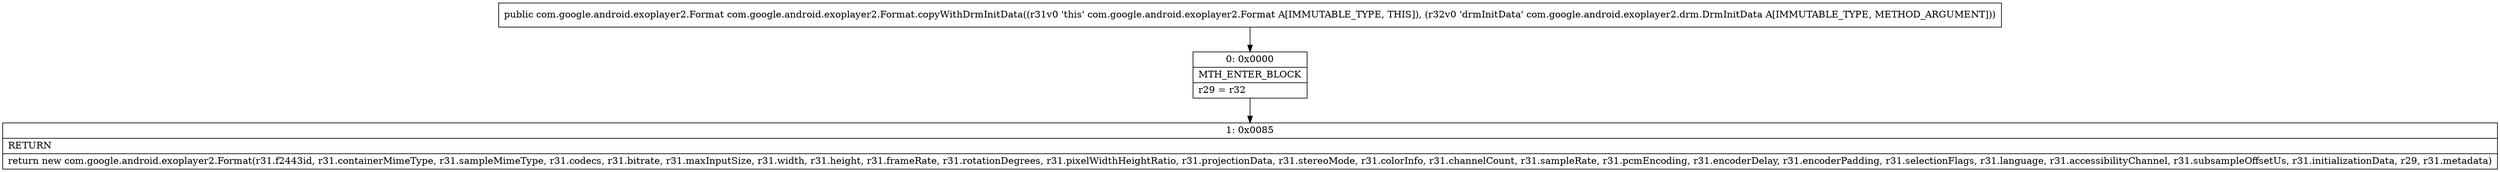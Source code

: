 digraph "CFG forcom.google.android.exoplayer2.Format.copyWithDrmInitData(Lcom\/google\/android\/exoplayer2\/drm\/DrmInitData;)Lcom\/google\/android\/exoplayer2\/Format;" {
Node_0 [shape=record,label="{0\:\ 0x0000|MTH_ENTER_BLOCK\l|r29 = r32\l}"];
Node_1 [shape=record,label="{1\:\ 0x0085|RETURN\l|return new com.google.android.exoplayer2.Format(r31.f2443id, r31.containerMimeType, r31.sampleMimeType, r31.codecs, r31.bitrate, r31.maxInputSize, r31.width, r31.height, r31.frameRate, r31.rotationDegrees, r31.pixelWidthHeightRatio, r31.projectionData, r31.stereoMode, r31.colorInfo, r31.channelCount, r31.sampleRate, r31.pcmEncoding, r31.encoderDelay, r31.encoderPadding, r31.selectionFlags, r31.language, r31.accessibilityChannel, r31.subsampleOffsetUs, r31.initializationData, r29, r31.metadata)\l}"];
MethodNode[shape=record,label="{public com.google.android.exoplayer2.Format com.google.android.exoplayer2.Format.copyWithDrmInitData((r31v0 'this' com.google.android.exoplayer2.Format A[IMMUTABLE_TYPE, THIS]), (r32v0 'drmInitData' com.google.android.exoplayer2.drm.DrmInitData A[IMMUTABLE_TYPE, METHOD_ARGUMENT])) }"];
MethodNode -> Node_0;
Node_0 -> Node_1;
}

